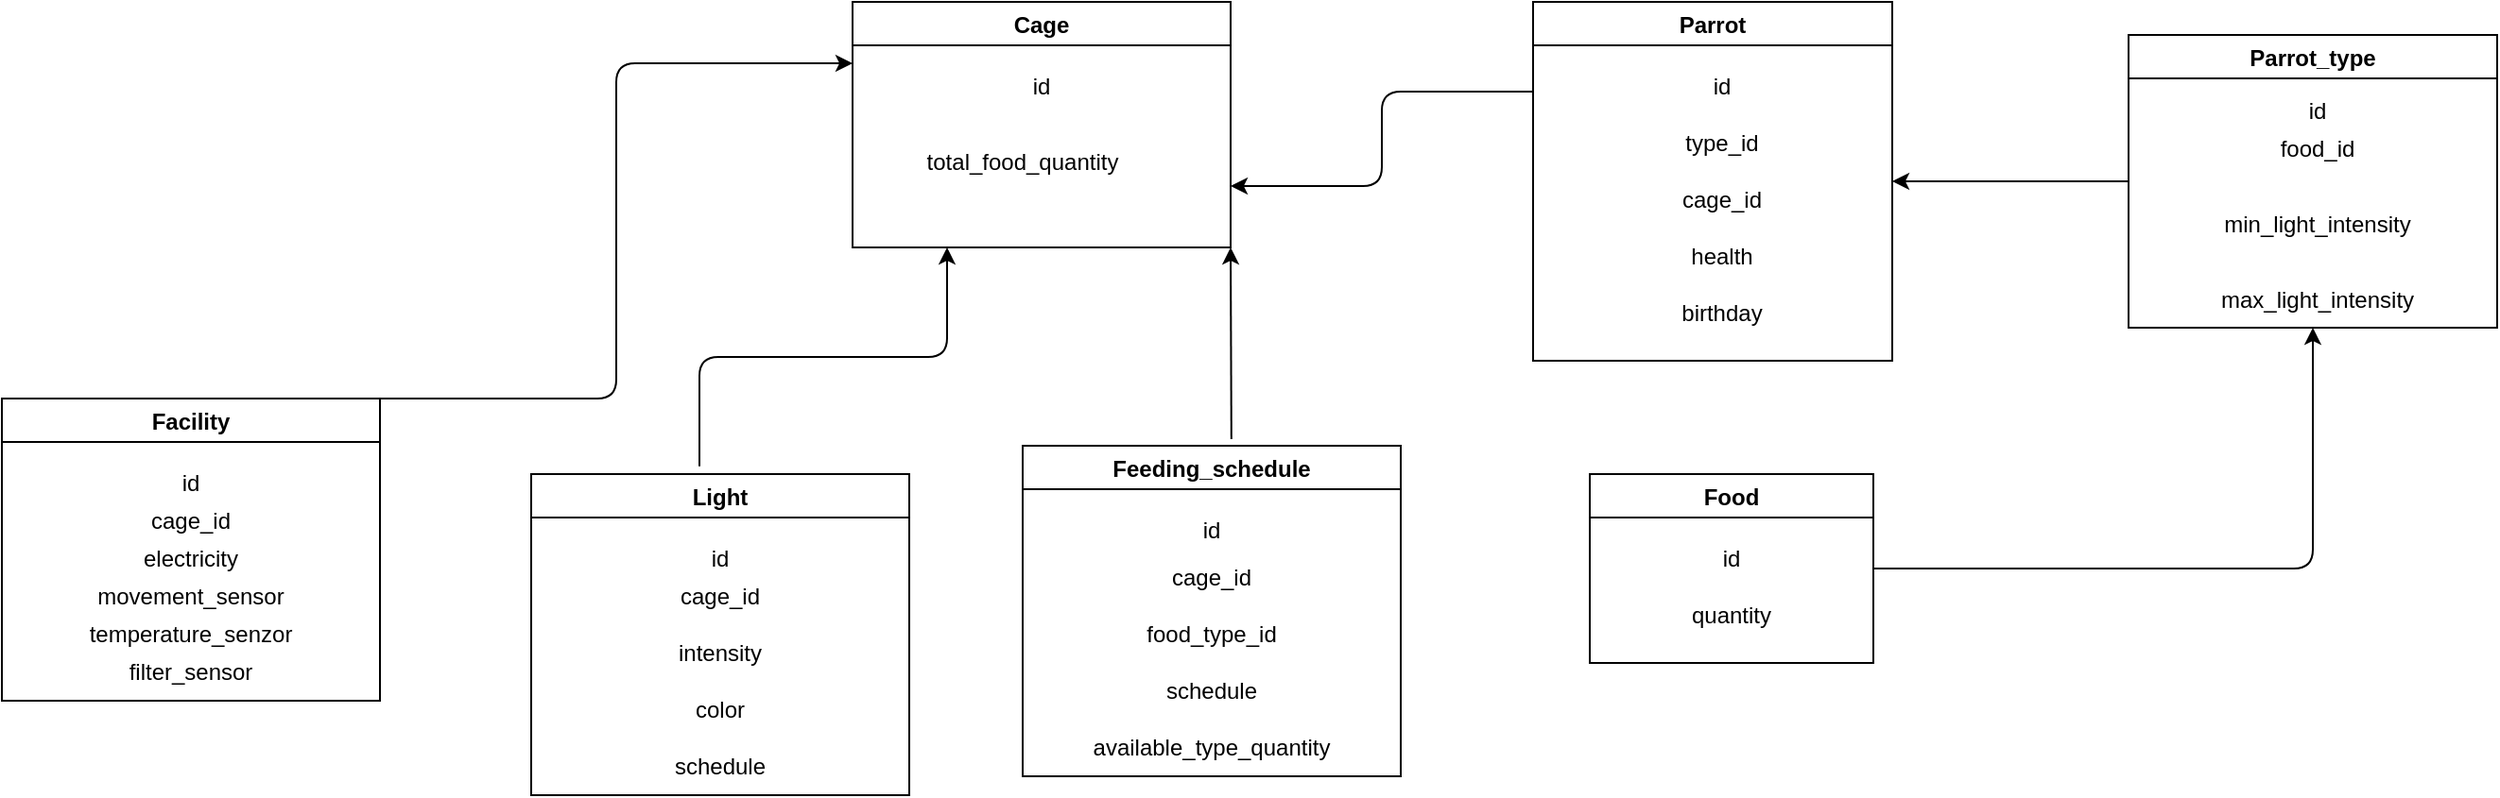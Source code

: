 <mxfile version="19.0.0" type="device"><diagram id="R2lEEEUBdFMjLlhIrx00" name="Page-1"><mxGraphModel dx="1038" dy="1679" grid="1" gridSize="10" guides="1" tooltips="1" connect="1" arrows="1" fold="1" page="1" pageScale="1" pageWidth="850" pageHeight="1100" math="0" shadow="0" extFonts="Permanent Marker^https://fonts.googleapis.com/css?family=Permanent+Marker"><root><mxCell id="0"/><mxCell id="1" parent="0"/><mxCell id="2BtBhpMtHVE-fV5poUMX-1" value="Facility" style="swimlane;" parent="1" vertex="1"><mxGeometry x="50" y="110" width="200" height="160" as="geometry"/></mxCell><mxCell id="2BtBhpMtHVE-fV5poUMX-2" value="id" style="text;html=1;strokeColor=none;fillColor=none;align=center;verticalAlign=middle;whiteSpace=wrap;rounded=0;" parent="2BtBhpMtHVE-fV5poUMX-1" vertex="1"><mxGeometry x="70" y="30" width="60" height="30" as="geometry"/></mxCell><mxCell id="2BtBhpMtHVE-fV5poUMX-3" value="movement_sensor" style="text;html=1;strokeColor=none;fillColor=none;align=center;verticalAlign=middle;whiteSpace=wrap;rounded=0;" parent="2BtBhpMtHVE-fV5poUMX-1" vertex="1"><mxGeometry x="70" y="90" width="60" height="30" as="geometry"/></mxCell><mxCell id="2BtBhpMtHVE-fV5poUMX-5" value="filter_sensor" style="text;html=1;strokeColor=none;fillColor=none;align=center;verticalAlign=middle;whiteSpace=wrap;rounded=0;" parent="2BtBhpMtHVE-fV5poUMX-1" vertex="1"><mxGeometry x="70" y="130" width="60" height="30" as="geometry"/></mxCell><mxCell id="2BtBhpMtHVE-fV5poUMX-8" value="cage_id" style="text;html=1;strokeColor=none;fillColor=none;align=center;verticalAlign=middle;whiteSpace=wrap;rounded=0;" parent="2BtBhpMtHVE-fV5poUMX-1" vertex="1"><mxGeometry x="70" y="50" width="60" height="30" as="geometry"/></mxCell><mxCell id="2BtBhpMtHVE-fV5poUMX-9" value="electricity&lt;br&gt;" style="text;html=1;strokeColor=none;fillColor=none;align=center;verticalAlign=middle;whiteSpace=wrap;rounded=0;" parent="2BtBhpMtHVE-fV5poUMX-1" vertex="1"><mxGeometry x="70" y="70" width="60" height="30" as="geometry"/></mxCell><mxCell id="RmIt1Hh5yPOWIVTLhk-m-1" value="temperature_senzor" style="text;html=1;strokeColor=none;fillColor=none;align=center;verticalAlign=middle;whiteSpace=wrap;rounded=0;" parent="2BtBhpMtHVE-fV5poUMX-1" vertex="1"><mxGeometry x="70" y="110" width="60" height="30" as="geometry"/></mxCell><mxCell id="2BtBhpMtHVE-fV5poUMX-6" value="Cage" style="swimlane;" parent="1" vertex="1"><mxGeometry x="500" y="-100" width="200" height="130" as="geometry"/></mxCell><mxCell id="2BtBhpMtHVE-fV5poUMX-10" value="id" style="text;html=1;strokeColor=none;fillColor=none;align=center;verticalAlign=middle;whiteSpace=wrap;rounded=0;" parent="2BtBhpMtHVE-fV5poUMX-6" vertex="1"><mxGeometry x="70" y="30" width="60" height="30" as="geometry"/></mxCell><mxCell id="2BtBhpMtHVE-fV5poUMX-12" value="total_food_quantity&lt;br&gt;" style="text;html=1;strokeColor=none;fillColor=none;align=center;verticalAlign=middle;whiteSpace=wrap;rounded=0;" parent="2BtBhpMtHVE-fV5poUMX-6" vertex="1"><mxGeometry x="60" y="70" width="60" height="30" as="geometry"/></mxCell><mxCell id="2BtBhpMtHVE-fV5poUMX-14" value="Parrot" style="swimlane;" parent="1" vertex="1"><mxGeometry x="860" y="-100" width="190" height="190" as="geometry"/></mxCell><mxCell id="2BtBhpMtHVE-fV5poUMX-15" value="id" style="text;html=1;strokeColor=none;fillColor=none;align=center;verticalAlign=middle;whiteSpace=wrap;rounded=0;" parent="2BtBhpMtHVE-fV5poUMX-14" vertex="1"><mxGeometry x="70" y="30" width="60" height="30" as="geometry"/></mxCell><mxCell id="2BtBhpMtHVE-fV5poUMX-16" value="type_id" style="text;html=1;strokeColor=none;fillColor=none;align=center;verticalAlign=middle;whiteSpace=wrap;rounded=0;" parent="2BtBhpMtHVE-fV5poUMX-14" vertex="1"><mxGeometry x="70" y="60" width="60" height="30" as="geometry"/></mxCell><mxCell id="2BtBhpMtHVE-fV5poUMX-17" value="cage_id" style="text;html=1;strokeColor=none;fillColor=none;align=center;verticalAlign=middle;whiteSpace=wrap;rounded=0;" parent="2BtBhpMtHVE-fV5poUMX-14" vertex="1"><mxGeometry x="70" y="90" width="60" height="30" as="geometry"/></mxCell><mxCell id="2BtBhpMtHVE-fV5poUMX-18" value="health" style="text;html=1;strokeColor=none;fillColor=none;align=center;verticalAlign=middle;whiteSpace=wrap;rounded=0;" parent="2BtBhpMtHVE-fV5poUMX-14" vertex="1"><mxGeometry x="70" y="120" width="60" height="30" as="geometry"/></mxCell><mxCell id="2BtBhpMtHVE-fV5poUMX-19" value="birthday&lt;br&gt;" style="text;html=1;strokeColor=none;fillColor=none;align=center;verticalAlign=middle;whiteSpace=wrap;rounded=0;" parent="2BtBhpMtHVE-fV5poUMX-14" vertex="1"><mxGeometry x="70" y="150" width="60" height="30" as="geometry"/></mxCell><mxCell id="2BtBhpMtHVE-fV5poUMX-20" value="Parrot_type" style="swimlane;" parent="1" vertex="1"><mxGeometry x="1175" y="-82.5" width="195" height="155" as="geometry"/></mxCell><mxCell id="2BtBhpMtHVE-fV5poUMX-21" value="id" style="text;html=1;strokeColor=none;fillColor=none;align=center;verticalAlign=middle;whiteSpace=wrap;rounded=0;" parent="2BtBhpMtHVE-fV5poUMX-20" vertex="1"><mxGeometry x="70" y="25" width="60" height="30" as="geometry"/></mxCell><mxCell id="2BtBhpMtHVE-fV5poUMX-22" value="food_id" style="text;html=1;strokeColor=none;fillColor=none;align=center;verticalAlign=middle;whiteSpace=wrap;rounded=0;" parent="2BtBhpMtHVE-fV5poUMX-20" vertex="1"><mxGeometry x="70" y="45" width="60" height="30" as="geometry"/></mxCell><mxCell id="2BtBhpMtHVE-fV5poUMX-25" value="min_light_intensity" style="text;html=1;strokeColor=none;fillColor=none;align=center;verticalAlign=middle;whiteSpace=wrap;rounded=0;" parent="2BtBhpMtHVE-fV5poUMX-20" vertex="1"><mxGeometry x="70" y="85" width="60" height="30" as="geometry"/></mxCell><mxCell id="2BtBhpMtHVE-fV5poUMX-26" value="max_light_intensity" style="text;html=1;strokeColor=none;fillColor=none;align=center;verticalAlign=middle;whiteSpace=wrap;rounded=0;" parent="2BtBhpMtHVE-fV5poUMX-20" vertex="1"><mxGeometry x="70" y="125" width="60" height="30" as="geometry"/></mxCell><mxCell id="2BtBhpMtHVE-fV5poUMX-27" value="Food" style="swimlane;" parent="1" vertex="1"><mxGeometry x="890" y="150" width="150" height="100" as="geometry"/></mxCell><mxCell id="2BtBhpMtHVE-fV5poUMX-28" value="id" style="text;html=1;strokeColor=none;fillColor=none;align=center;verticalAlign=middle;whiteSpace=wrap;rounded=0;" parent="2BtBhpMtHVE-fV5poUMX-27" vertex="1"><mxGeometry x="45" y="30" width="60" height="30" as="geometry"/></mxCell><mxCell id="2BtBhpMtHVE-fV5poUMX-29" value="quantity&lt;br&gt;" style="text;html=1;strokeColor=none;fillColor=none;align=center;verticalAlign=middle;whiteSpace=wrap;rounded=0;" parent="2BtBhpMtHVE-fV5poUMX-27" vertex="1"><mxGeometry x="45" y="60" width="60" height="30" as="geometry"/></mxCell><mxCell id="2BtBhpMtHVE-fV5poUMX-30" value="Feeding_schedule" style="swimlane;" parent="1" vertex="1"><mxGeometry x="590" y="135" width="200" height="175" as="geometry"/></mxCell><mxCell id="2BtBhpMtHVE-fV5poUMX-31" value="id" style="text;html=1;strokeColor=none;fillColor=none;align=center;verticalAlign=middle;whiteSpace=wrap;rounded=0;" parent="2BtBhpMtHVE-fV5poUMX-30" vertex="1"><mxGeometry x="70" y="30" width="60" height="30" as="geometry"/></mxCell><mxCell id="2BtBhpMtHVE-fV5poUMX-32" value="cage_id" style="text;html=1;strokeColor=none;fillColor=none;align=center;verticalAlign=middle;whiteSpace=wrap;rounded=0;" parent="2BtBhpMtHVE-fV5poUMX-30" vertex="1"><mxGeometry x="70" y="55" width="60" height="30" as="geometry"/></mxCell><mxCell id="2BtBhpMtHVE-fV5poUMX-33" value="food_type_id" style="text;html=1;strokeColor=none;fillColor=none;align=center;verticalAlign=middle;whiteSpace=wrap;rounded=0;" parent="2BtBhpMtHVE-fV5poUMX-30" vertex="1"><mxGeometry x="70" y="85" width="60" height="30" as="geometry"/></mxCell><mxCell id="2BtBhpMtHVE-fV5poUMX-34" value="schedule" style="text;html=1;strokeColor=none;fillColor=none;align=center;verticalAlign=middle;whiteSpace=wrap;rounded=0;" parent="2BtBhpMtHVE-fV5poUMX-30" vertex="1"><mxGeometry x="70" y="115" width="60" height="30" as="geometry"/></mxCell><mxCell id="2BtBhpMtHVE-fV5poUMX-35" value="available_type_quantity" style="text;html=1;strokeColor=none;fillColor=none;align=center;verticalAlign=middle;whiteSpace=wrap;rounded=0;" parent="2BtBhpMtHVE-fV5poUMX-30" vertex="1"><mxGeometry x="70" y="145" width="60" height="30" as="geometry"/></mxCell><mxCell id="2BtBhpMtHVE-fV5poUMX-37" value="Light" style="swimlane;" parent="1" vertex="1"><mxGeometry x="330" y="150" width="200" height="170" as="geometry"/></mxCell><mxCell id="2BtBhpMtHVE-fV5poUMX-38" value="id" style="text;html=1;strokeColor=none;fillColor=none;align=center;verticalAlign=middle;whiteSpace=wrap;rounded=0;" parent="2BtBhpMtHVE-fV5poUMX-37" vertex="1"><mxGeometry x="70" y="30" width="60" height="30" as="geometry"/></mxCell><mxCell id="2BtBhpMtHVE-fV5poUMX-39" value="cage_id" style="text;html=1;strokeColor=none;fillColor=none;align=center;verticalAlign=middle;whiteSpace=wrap;rounded=0;" parent="2BtBhpMtHVE-fV5poUMX-37" vertex="1"><mxGeometry x="70" y="50" width="60" height="30" as="geometry"/></mxCell><mxCell id="2BtBhpMtHVE-fV5poUMX-40" value="intensity" style="text;html=1;strokeColor=none;fillColor=none;align=center;verticalAlign=middle;whiteSpace=wrap;rounded=0;" parent="2BtBhpMtHVE-fV5poUMX-37" vertex="1"><mxGeometry x="70" y="80" width="60" height="30" as="geometry"/></mxCell><mxCell id="2BtBhpMtHVE-fV5poUMX-41" value="color" style="text;html=1;strokeColor=none;fillColor=none;align=center;verticalAlign=middle;whiteSpace=wrap;rounded=0;" parent="2BtBhpMtHVE-fV5poUMX-37" vertex="1"><mxGeometry x="70" y="110" width="60" height="30" as="geometry"/></mxCell><mxCell id="2BtBhpMtHVE-fV5poUMX-42" value="schedule" style="text;html=1;strokeColor=none;fillColor=none;align=center;verticalAlign=middle;whiteSpace=wrap;rounded=0;" parent="2BtBhpMtHVE-fV5poUMX-37" vertex="1"><mxGeometry x="70" y="140" width="60" height="30" as="geometry"/></mxCell><mxCell id="2BtBhpMtHVE-fV5poUMX-53" value="" style="edgeStyle=elbowEdgeStyle;elbow=horizontal;endArrow=classic;html=1;rounded=1;exitX=1;exitY=0;exitDx=0;exitDy=0;entryX=0;entryY=0.25;entryDx=0;entryDy=0;" parent="1" source="2BtBhpMtHVE-fV5poUMX-1" target="2BtBhpMtHVE-fV5poUMX-6" edge="1"><mxGeometry width="50" height="50" relative="1" as="geometry"><mxPoint x="300" y="-20" as="sourcePoint"/><mxPoint x="350" y="-70" as="targetPoint"/></mxGeometry></mxCell><mxCell id="2BtBhpMtHVE-fV5poUMX-54" value="" style="edgeStyle=elbowEdgeStyle;endArrow=classic;html=1;rounded=1;exitX=0.445;exitY=-0.024;exitDx=0;exitDy=0;exitPerimeter=0;elbow=vertical;entryX=0.25;entryY=1;entryDx=0;entryDy=0;" parent="1" source="2BtBhpMtHVE-fV5poUMX-37" target="2BtBhpMtHVE-fV5poUMX-6" edge="1"><mxGeometry width="50" height="50" relative="1" as="geometry"><mxPoint x="390" y="360" as="sourcePoint"/><mxPoint x="460" as="targetPoint"/></mxGeometry></mxCell><mxCell id="2BtBhpMtHVE-fV5poUMX-55" value="" style="endArrow=classic;html=1;rounded=1;exitX=0;exitY=0.25;exitDx=0;exitDy=0;entryX=1;entryY=0.75;entryDx=0;entryDy=0;edgeStyle=elbowEdgeStyle;" parent="1" source="2BtBhpMtHVE-fV5poUMX-14" target="2BtBhpMtHVE-fV5poUMX-6" edge="1"><mxGeometry width="50" height="50" relative="1" as="geometry"><mxPoint x="760" y="-140" as="sourcePoint"/><mxPoint x="810" y="-190" as="targetPoint"/></mxGeometry></mxCell><mxCell id="2BtBhpMtHVE-fV5poUMX-56" value="" style="endArrow=classic;html=1;rounded=1;elbow=vertical;exitX=0.552;exitY=-0.02;exitDx=0;exitDy=0;exitPerimeter=0;entryX=1;entryY=1;entryDx=0;entryDy=0;" parent="1" source="2BtBhpMtHVE-fV5poUMX-30" target="2BtBhpMtHVE-fV5poUMX-6" edge="1"><mxGeometry width="50" height="50" relative="1" as="geometry"><mxPoint x="680" y="130" as="sourcePoint"/><mxPoint x="640" y="30" as="targetPoint"/></mxGeometry></mxCell><mxCell id="2BtBhpMtHVE-fV5poUMX-58" value="" style="endArrow=classic;html=1;rounded=1;exitX=1;exitY=0.5;exitDx=0;exitDy=0;entryX=0.5;entryY=1;entryDx=0;entryDy=0;edgeStyle=orthogonalEdgeStyle;" parent="1" source="2BtBhpMtHVE-fV5poUMX-27" target="2BtBhpMtHVE-fV5poUMX-20" edge="1"><mxGeometry width="50" height="50" relative="1" as="geometry"><mxPoint x="1080" y="190" as="sourcePoint"/><mxPoint x="1130" y="140" as="targetPoint"/></mxGeometry></mxCell><mxCell id="2BtBhpMtHVE-fV5poUMX-59" value="" style="endArrow=classic;html=1;rounded=1;exitX=0;exitY=0.5;exitDx=0;exitDy=0;entryX=1;entryY=0.5;entryDx=0;entryDy=0;" parent="1" source="2BtBhpMtHVE-fV5poUMX-20" target="2BtBhpMtHVE-fV5poUMX-14" edge="1"><mxGeometry width="50" height="50" relative="1" as="geometry"><mxPoint x="1170" y="-40" as="sourcePoint"/><mxPoint x="1050" y="-40" as="targetPoint"/></mxGeometry></mxCell><mxCell id="2BtBhpMtHVE-fV5poUMX-60" style="edgeStyle=elbowEdgeStyle;rounded=1;orthogonalLoop=1;jettySize=auto;html=1;exitX=0.75;exitY=0;exitDx=0;exitDy=0;" parent="1" source="2BtBhpMtHVE-fV5poUMX-30" target="2BtBhpMtHVE-fV5poUMX-30" edge="1"><mxGeometry relative="1" as="geometry"/></mxCell></root></mxGraphModel></diagram></mxfile>